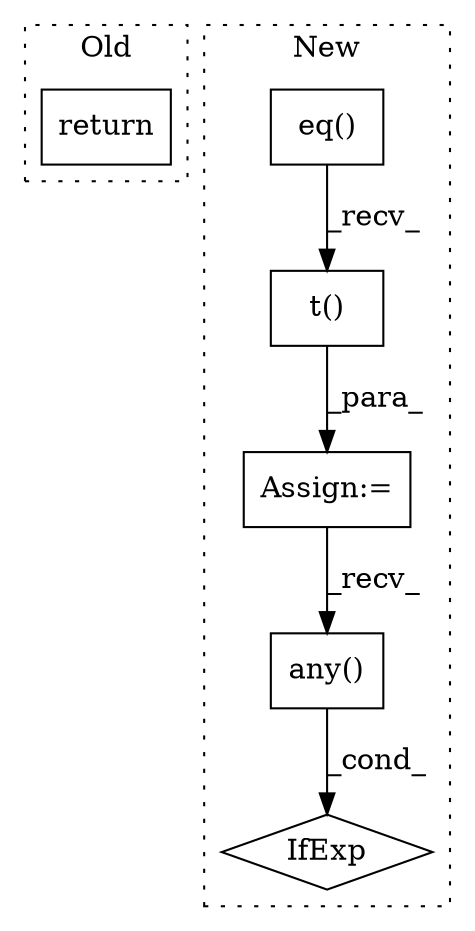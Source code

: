 digraph G {
subgraph cluster0 {
1 [label="return" a="93" s="9226" l="7" shape="box"];
label = "Old";
style="dotted";
}
subgraph cluster1 {
2 [label="any()" a="75" s="9423" l="26" shape="box"];
3 [label="IfExp" a="51" s="9419,9449" l="4,6" shape="diamond"];
4 [label="eq()" a="75" s="9249,9279" l="14,1" shape="box"];
5 [label="t()" a="75" s="9249" l="35" shape="box"];
6 [label="Assign:=" a="68" s="9246" l="3" shape="box"];
label = "New";
style="dotted";
}
2 -> 3 [label="_cond_"];
4 -> 5 [label="_recv_"];
5 -> 6 [label="_para_"];
6 -> 2 [label="_recv_"];
}